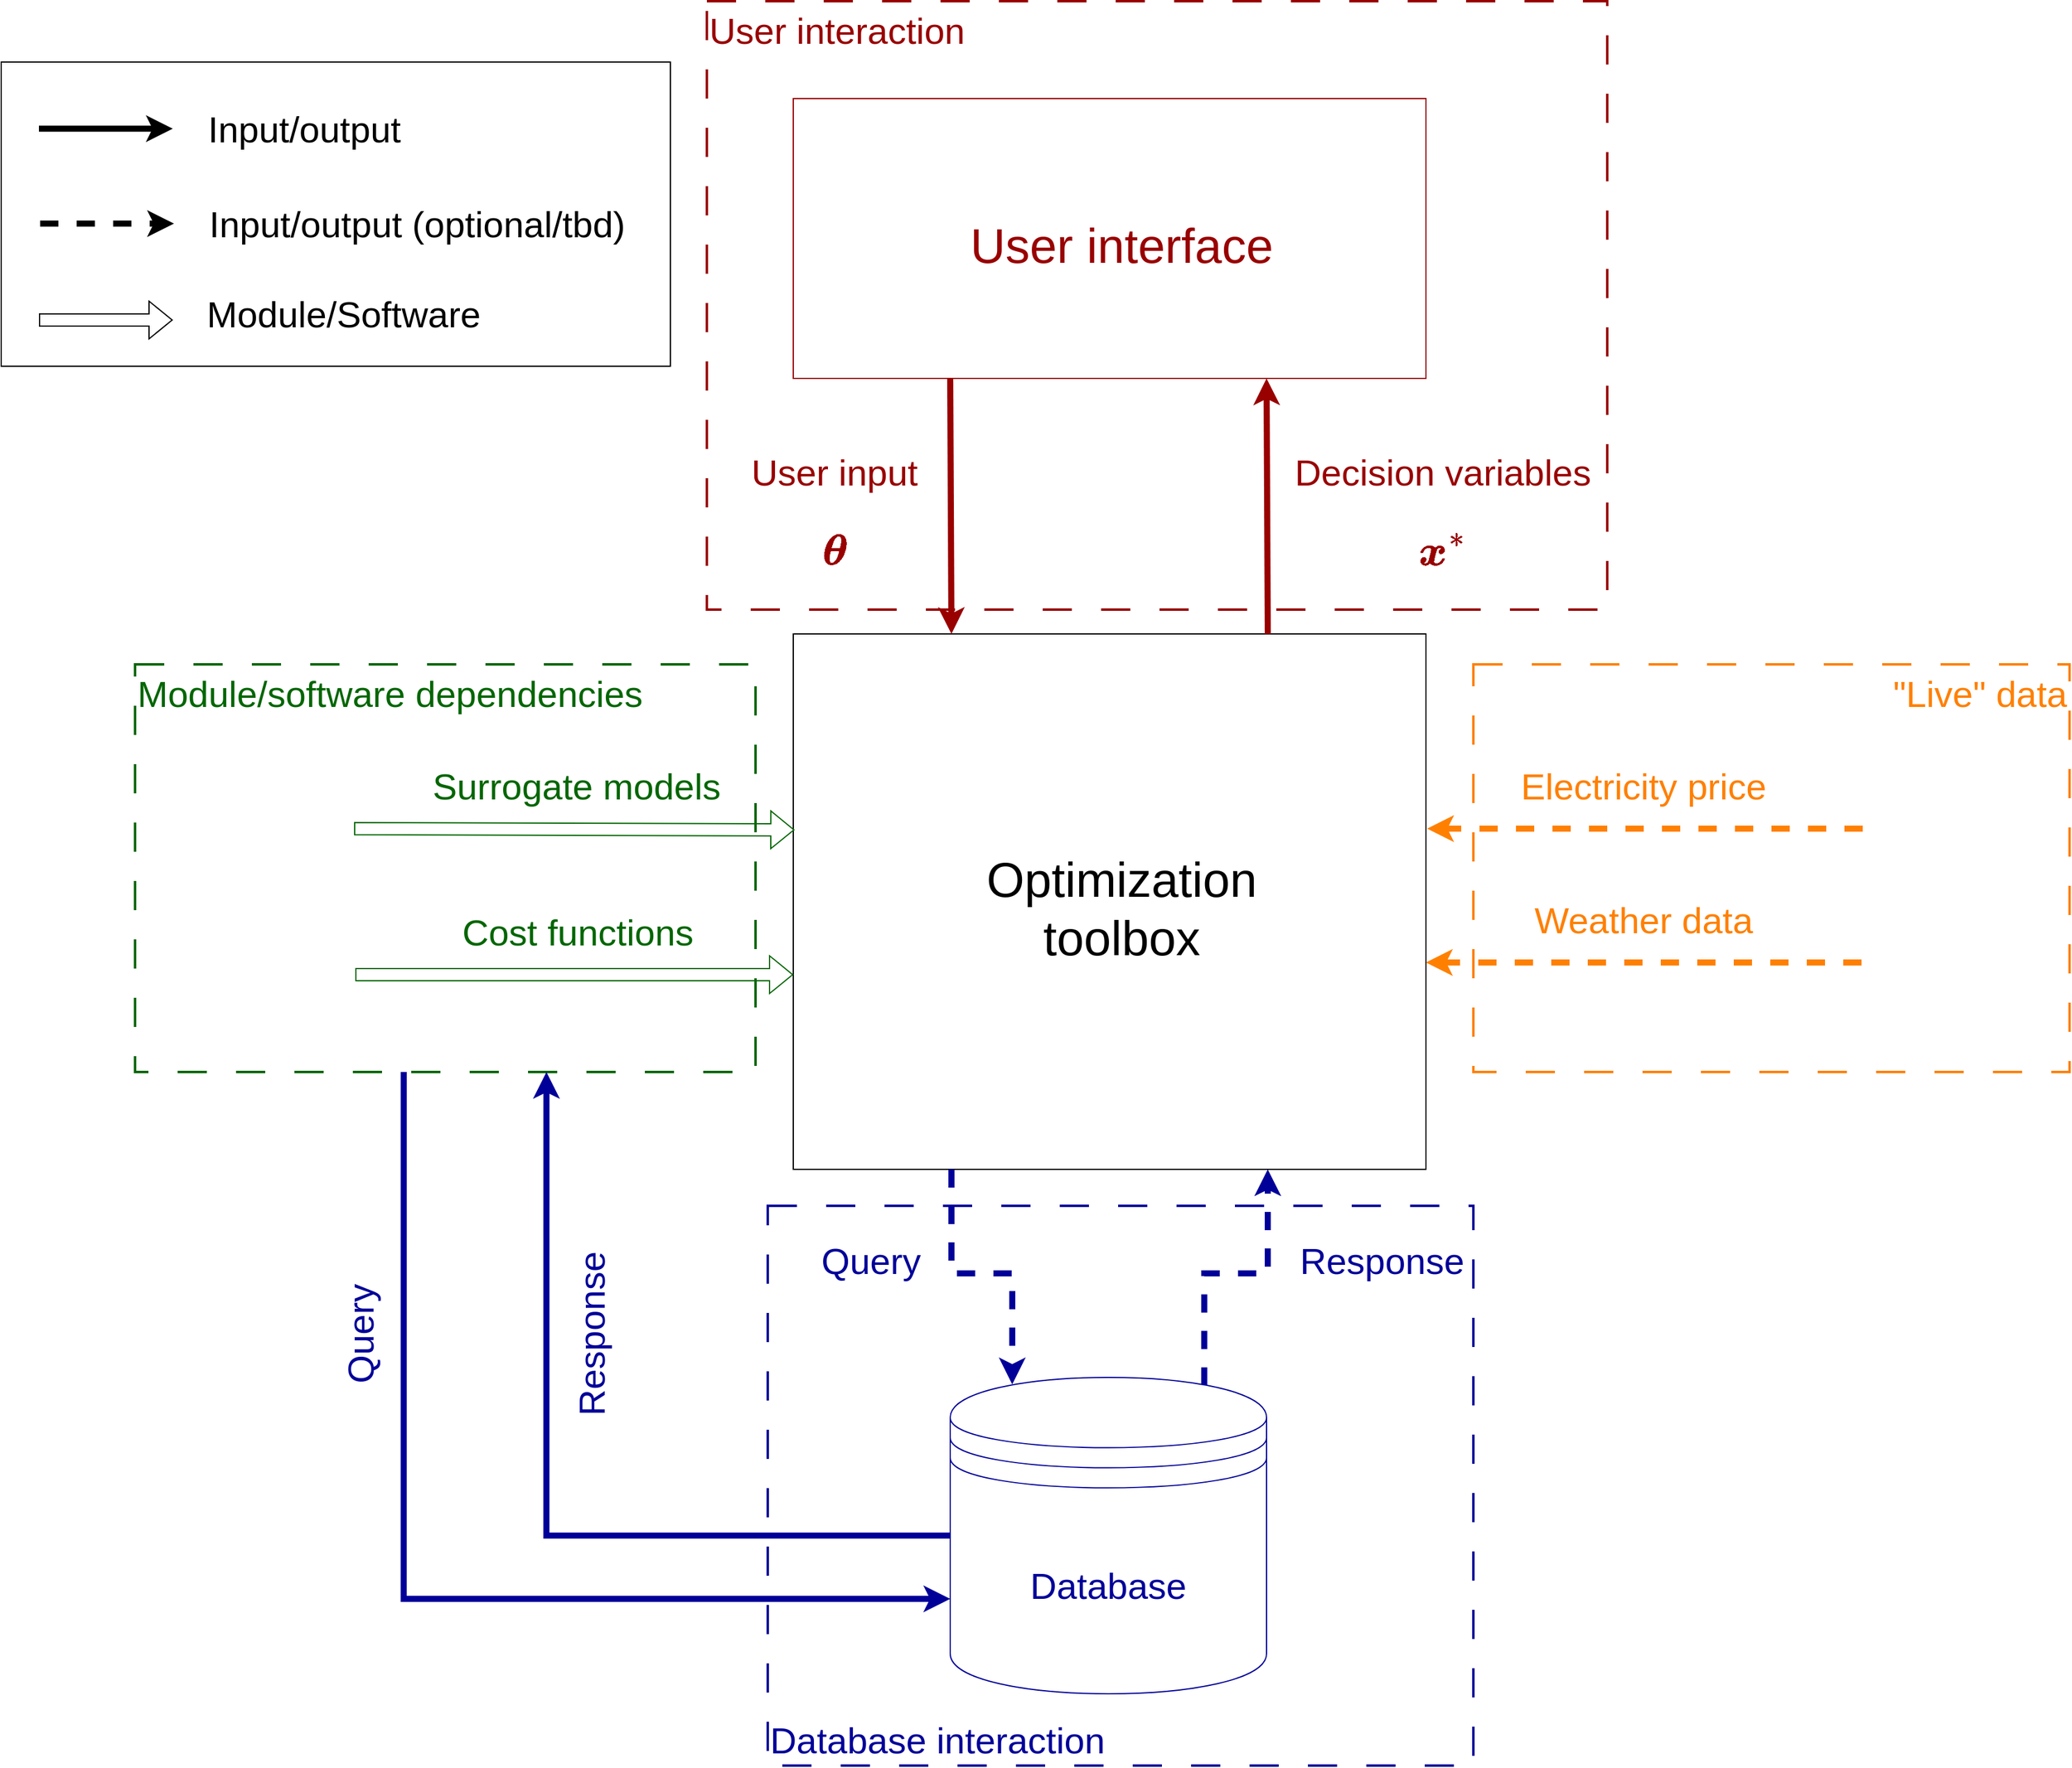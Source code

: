 <mxfile version="26.0.4">
  <diagram name="Page-1" id="zAl3V3G42ZyEV2WTPMDu">
    <mxGraphModel dx="3457" dy="2682" grid="1" gridSize="10" guides="1" tooltips="1" connect="1" arrows="1" fold="1" page="1" pageScale="1" pageWidth="850" pageHeight="1100" math="1" shadow="0">
      <root>
        <mxCell id="0" />
        <mxCell id="1" parent="0" />
        <mxCell id="vvsw3TUtI4w1d1N0UgSo-11" value="" style="rounded=0;whiteSpace=wrap;html=1;fillColor=none;" parent="1" vertex="1">
          <mxGeometry x="-370" y="-310" width="550" height="250" as="geometry" />
        </mxCell>
        <mxCell id="HOHPpLjiFJN_buEDUcy6-14" value="&lt;font style=&quot;font-size: 30px; color: rgb(153, 0, 0);&quot;&gt;User interaction&lt;/font&gt;" style="rounded=0;whiteSpace=wrap;html=1;fillColor=none;strokeColor=#990000;dashed=1;dashPattern=12 12;strokeWidth=2;align=left;verticalAlign=top;fontColor=#006600;" parent="1" vertex="1">
          <mxGeometry x="210" y="-360" width="740" height="500" as="geometry" />
        </mxCell>
        <mxCell id="HOHPpLjiFJN_buEDUcy6-11" value="&lt;font style=&quot;font-size: 30px;&quot;&gt;Module/software dependencies&lt;/font&gt;" style="rounded=0;whiteSpace=wrap;html=1;fillColor=none;strokeColor=#006600;dashed=1;dashPattern=12 12;strokeWidth=2;align=left;verticalAlign=top;fontColor=#006600;" parent="1" vertex="1">
          <mxGeometry x="-260" y="185" width="510" height="335" as="geometry" />
        </mxCell>
        <mxCell id="HOHPpLjiFJN_buEDUcy6-13" value="&lt;font style=&quot;font-size: 30px;&quot;&gt;Database interaction&lt;/font&gt;" style="rounded=0;whiteSpace=wrap;html=1;fillColor=none;strokeColor=#000099;dashed=1;dashPattern=12 12;strokeWidth=2;align=left;verticalAlign=bottom;fontColor=#000099;" parent="1" vertex="1">
          <mxGeometry x="260" y="630" width="580" height="460" as="geometry" />
        </mxCell>
        <mxCell id="PHJ-UF2AtvQlFfFWjD3D-5" value="&lt;font style=&quot;font-size: 40px;&quot;&gt;Optimization&lt;/font&gt;&lt;div&gt;&lt;font style=&quot;font-size: 40px;&quot;&gt;toolbox&lt;/font&gt;&lt;/div&gt;" style="rounded=0;labelPosition=center;verticalLabelPosition=middle;align=center;verticalAlign=middle;whiteSpace=wrap;html=1;spacingLeft=20;spacingTop=10;fontSize=30;" parent="1" vertex="1">
          <mxGeometry x="281" y="160" width="520" height="440" as="geometry" />
        </mxCell>
        <mxCell id="HOHPpLjiFJN_buEDUcy6-12" value="&lt;font style=&quot;font-size: 30px; color: rgb(255, 128, 0);&quot;&gt;&quot;Live&quot; data&lt;/font&gt;" style="rounded=0;whiteSpace=wrap;html=1;fillColor=none;strokeColor=#FF8000;dashed=1;dashPattern=12 12;strokeWidth=2;align=right;verticalAlign=top;fontColor=#FF00FF;" parent="1" vertex="1">
          <mxGeometry x="840" y="185" width="490" height="335" as="geometry" />
        </mxCell>
        <mxCell id="PHJ-UF2AtvQlFfFWjD3D-7" value="" style="endArrow=classic;html=1;rounded=0;entryX=0.25;entryY=0;entryDx=0;entryDy=0;strokeWidth=5;fontColor=#990000;strokeColor=#990000;" parent="1" target="PHJ-UF2AtvQlFfFWjD3D-5" edge="1">
          <mxGeometry width="50" height="50" relative="1" as="geometry">
            <mxPoint x="410" y="-50" as="sourcePoint" />
            <mxPoint x="170" y="-10" as="targetPoint" />
          </mxGeometry>
        </mxCell>
        <mxCell id="PHJ-UF2AtvQlFfFWjD3D-8" value="" style="endArrow=classic;html=1;rounded=0;strokeWidth=5;exitX=0.75;exitY=0;exitDx=0;exitDy=0;fontColor=#990000;strokeColor=#990000;" parent="1" source="PHJ-UF2AtvQlFfFWjD3D-5" edge="1">
          <mxGeometry width="50" height="50" relative="1" as="geometry">
            <mxPoint x="650" y="130" as="sourcePoint" />
            <mxPoint x="670" y="-50" as="targetPoint" />
          </mxGeometry>
        </mxCell>
        <mxCell id="PHJ-UF2AtvQlFfFWjD3D-9" value="" style="endArrow=classic;html=1;rounded=0;strokeWidth=5;exitX=0.25;exitY=1;exitDx=0;exitDy=0;entryX=0.196;entryY=0.022;entryDx=0;entryDy=0;entryPerimeter=0;strokeColor=#000099;edgeStyle=orthogonalEdgeStyle;dashed=1;" parent="1" source="PHJ-UF2AtvQlFfFWjD3D-5" target="uxyoxZeuOjAu9Z7nn7YK-5" edge="1">
          <mxGeometry width="50" height="50" relative="1" as="geometry">
            <mxPoint x="410" y="650" as="sourcePoint" />
            <mxPoint x="140" y="610" as="targetPoint" />
          </mxGeometry>
        </mxCell>
        <mxCell id="PHJ-UF2AtvQlFfFWjD3D-10" value="" style="endArrow=classic;html=1;rounded=0;strokeWidth=5;entryX=0.75;entryY=1;entryDx=0;entryDy=0;exitX=0.803;exitY=0.026;exitDx=0;exitDy=0;exitPerimeter=0;strokeColor=#000099;edgeStyle=orthogonalEdgeStyle;dashed=1;" parent="1" source="uxyoxZeuOjAu9Z7nn7YK-5" target="PHJ-UF2AtvQlFfFWjD3D-5" edge="1">
          <mxGeometry width="50" height="50" relative="1" as="geometry">
            <mxPoint x="580" y="610" as="sourcePoint" />
            <mxPoint x="670" y="650" as="targetPoint" />
          </mxGeometry>
        </mxCell>
        <mxCell id="PHJ-UF2AtvQlFfFWjD3D-12" value="&lt;div&gt;User input&lt;/div&gt;&lt;div&gt;\[\boldsymbol{\theta}\]&lt;/div&gt;" style="text;html=1;align=center;verticalAlign=middle;whiteSpace=wrap;rounded=0;fontSize=30;fontFamily=Helvetica;fontColor=#990000;" parent="1" vertex="1">
          <mxGeometry x="230" y="10" width="170" height="130" as="geometry" />
        </mxCell>
        <mxCell id="PHJ-UF2AtvQlFfFWjD3D-13" value="Query" style="text;html=1;align=center;verticalAlign=middle;whiteSpace=wrap;rounded=0;fontSize=30;strokeColor=none;fontColor=#000099;" parent="1" vertex="1">
          <mxGeometry x="250" y="630" width="190" height="90" as="geometry" />
        </mxCell>
        <mxCell id="PHJ-UF2AtvQlFfFWjD3D-14" value="Response" style="text;html=1;align=center;verticalAlign=middle;whiteSpace=wrap;rounded=0;fontSize=30;strokeColor=none;fontColor=#000099;" parent="1" vertex="1">
          <mxGeometry x="670" y="630" width="190" height="90" as="geometry" />
        </mxCell>
        <mxCell id="uxyoxZeuOjAu9Z7nn7YK-4" value="&lt;div&gt;Decision variables&lt;/div&gt;&lt;div&gt;\[\boldsymbol{x}^*\]&lt;/div&gt;" style="text;html=1;align=center;verticalAlign=middle;whiteSpace=wrap;rounded=0;fontSize=30;fontFamily=Helvetica;fontColor=#990000;" parent="1" vertex="1">
          <mxGeometry x="690" y="10" width="250" height="130" as="geometry" />
        </mxCell>
        <mxCell id="uxyoxZeuOjAu9Z7nn7YK-5" value="&lt;font style=&quot;font-size: 30px;&quot;&gt;Database&lt;/font&gt;" style="shape=datastore;whiteSpace=wrap;html=1;direction=east;strokeColor=#000099;fontColor=#000099;" parent="1" vertex="1">
          <mxGeometry x="410" y="771" width="260" height="260" as="geometry" />
        </mxCell>
        <mxCell id="uxyoxZeuOjAu9Z7nn7YK-7" value="Surrogate models" style="text;html=1;align=center;verticalAlign=middle;whiteSpace=wrap;rounded=0;fontSize=30;fontColor=#006600;" parent="1" vertex="1">
          <mxGeometry x="-26.96" y="240" width="260" height="90" as="geometry" />
        </mxCell>
        <mxCell id="uxyoxZeuOjAu9Z7nn7YK-9" value="Cost functions" style="text;html=1;align=center;verticalAlign=middle;whiteSpace=wrap;rounded=0;fontSize=30;fontColor=#006600;" parent="1" vertex="1">
          <mxGeometry x="-25.96" y="360" width="260" height="90" as="geometry" />
        </mxCell>
        <mxCell id="HOHPpLjiFJN_buEDUcy6-2" value="" style="shape=flexArrow;endArrow=classic;html=1;rounded=0;strokeColor=#006600;" parent="1" edge="1">
          <mxGeometry width="50" height="50" relative="1" as="geometry">
            <mxPoint x="-79" y="440" as="sourcePoint" />
            <mxPoint x="281" y="440" as="targetPoint" />
          </mxGeometry>
        </mxCell>
        <mxCell id="HOHPpLjiFJN_buEDUcy6-3" value="" style="shape=flexArrow;endArrow=classic;html=1;rounded=0;entryX=0.002;entryY=0.275;entryDx=0;entryDy=0;entryPerimeter=0;strokeColor=#006600;" parent="1" edge="1">
          <mxGeometry width="50" height="50" relative="1" as="geometry">
            <mxPoint x="-80" y="320" as="sourcePoint" />
            <mxPoint x="282.04" y="321" as="targetPoint" />
          </mxGeometry>
        </mxCell>
        <mxCell id="HOHPpLjiFJN_buEDUcy6-4" value="&lt;span style=&quot;font-size: 40px;&quot;&gt;&lt;font style=&quot;color: rgb(153, 0, 0);&quot;&gt;User interface&lt;/font&gt;&lt;/span&gt;" style="rounded=0;labelPosition=center;verticalLabelPosition=middle;align=center;verticalAlign=middle;whiteSpace=wrap;html=1;spacingLeft=20;spacingTop=10;fontSize=30;strokeColor=#990000;" parent="1" vertex="1">
          <mxGeometry x="281" y="-280" width="520" height="230" as="geometry" />
        </mxCell>
        <mxCell id="HOHPpLjiFJN_buEDUcy6-5" value="Electricity price" style="text;html=1;align=center;verticalAlign=middle;whiteSpace=wrap;rounded=0;fontSize=30;fontColor=#FF8000;" parent="1" vertex="1">
          <mxGeometry x="850" y="240" width="260" height="90" as="geometry" />
        </mxCell>
        <mxCell id="HOHPpLjiFJN_buEDUcy6-7" value="Weather data" style="text;html=1;align=center;verticalAlign=middle;whiteSpace=wrap;rounded=0;fontSize=30;fontColor=#FF8000;" parent="1" vertex="1">
          <mxGeometry x="850" y="350" width="260" height="90" as="geometry" />
        </mxCell>
        <mxCell id="BIzvtHP8uBE0xapMVY8M-1" value="" style="endArrow=classic;html=1;rounded=0;entryX=0.25;entryY=0;entryDx=0;entryDy=0;strokeWidth=5;fontColor=#990000;strokeColor=#FF8000;dashed=1;" parent="1" edge="1">
          <mxGeometry width="50" height="50" relative="1" as="geometry">
            <mxPoint x="1160" y="320" as="sourcePoint" />
            <mxPoint x="802" y="320" as="targetPoint" />
          </mxGeometry>
        </mxCell>
        <mxCell id="BIzvtHP8uBE0xapMVY8M-2" value="" style="endArrow=classic;html=1;rounded=0;entryX=0.25;entryY=0;entryDx=0;entryDy=0;strokeWidth=5;fontColor=#990000;strokeColor=#FF8000;dashed=1;" parent="1" edge="1">
          <mxGeometry width="50" height="50" relative="1" as="geometry">
            <mxPoint x="1159" y="430" as="sourcePoint" />
            <mxPoint x="801" y="430" as="targetPoint" />
          </mxGeometry>
        </mxCell>
        <mxCell id="vvsw3TUtI4w1d1N0UgSo-1" value="" style="endArrow=classic;html=1;rounded=0;strokeWidth=5;strokeColor=#000099;edgeStyle=orthogonalEdgeStyle;entryX=0;entryY=0.7;entryDx=0;entryDy=0;exitX=0.433;exitY=1;exitDx=0;exitDy=0;exitPerimeter=0;" parent="1" source="HOHPpLjiFJN_buEDUcy6-11" target="uxyoxZeuOjAu9Z7nn7YK-5" edge="1">
          <mxGeometry width="50" height="50" relative="1" as="geometry">
            <mxPoint x="-130" y="650" as="sourcePoint" />
            <mxPoint x="110" y="940" as="targetPoint" />
          </mxGeometry>
        </mxCell>
        <mxCell id="vvsw3TUtI4w1d1N0UgSo-2" value="" style="endArrow=classic;html=1;rounded=0;strokeWidth=5;entryX=0.663;entryY=1;entryDx=0;entryDy=0;exitX=0;exitY=0.5;exitDx=0;exitDy=0;strokeColor=#000099;edgeStyle=orthogonalEdgeStyle;entryPerimeter=0;" parent="1" source="uxyoxZeuOjAu9Z7nn7YK-5" target="HOHPpLjiFJN_buEDUcy6-11" edge="1">
          <mxGeometry width="50" height="50" relative="1" as="geometry">
            <mxPoint x="140" y="660" as="sourcePoint" />
            <mxPoint x="88" y="838" as="targetPoint" />
          </mxGeometry>
        </mxCell>
        <mxCell id="vvsw3TUtI4w1d1N0UgSo-3" value="Query" style="text;html=1;align=center;verticalAlign=middle;whiteSpace=wrap;rounded=0;fontSize=30;strokeColor=none;fontColor=#000099;rotation=270;" parent="1" vertex="1">
          <mxGeometry x="-170.0" y="690" width="190" height="90" as="geometry" />
        </mxCell>
        <mxCell id="vvsw3TUtI4w1d1N0UgSo-4" value="Response" style="text;html=1;align=center;verticalAlign=middle;whiteSpace=wrap;rounded=0;fontSize=30;strokeColor=none;fontColor=#000099;rotation=270;" parent="1" vertex="1">
          <mxGeometry x="20" y="690" width="190" height="90" as="geometry" />
        </mxCell>
        <mxCell id="vvsw3TUtI4w1d1N0UgSo-7" value="" style="shape=flexArrow;endArrow=classic;html=1;rounded=0;strokeColor=#000000;" parent="1" edge="1">
          <mxGeometry width="50" height="50" relative="1" as="geometry">
            <mxPoint x="-339" y="-98" as="sourcePoint" />
            <mxPoint x="-229" y="-98" as="targetPoint" />
          </mxGeometry>
        </mxCell>
        <mxCell id="vvsw3TUtI4w1d1N0UgSo-8" value="" style="endArrow=classic;html=1;rounded=0;entryX=0.25;entryY=0;entryDx=0;entryDy=0;strokeWidth=5;fontColor=#990000;strokeColor=#000000;" parent="1" edge="1">
          <mxGeometry width="50" height="50" relative="1" as="geometry">
            <mxPoint x="-339" y="-255.26" as="sourcePoint" />
            <mxPoint x="-229" y="-255.26" as="targetPoint" />
          </mxGeometry>
        </mxCell>
        <mxCell id="vvsw3TUtI4w1d1N0UgSo-9" value="&lt;font style=&quot;font-size: 30px;&quot;&gt;Input/output&lt;/font&gt;" style="text;html=1;align=left;verticalAlign=middle;whiteSpace=wrap;rounded=0;" parent="1" vertex="1">
          <mxGeometry x="-202" y="-270" width="270" height="30" as="geometry" />
        </mxCell>
        <mxCell id="vvsw3TUtI4w1d1N0UgSo-10" value="&lt;font style=&quot;font-size: 30px;&quot;&gt;Module/Software&lt;/font&gt;" style="text;html=1;align=left;verticalAlign=middle;whiteSpace=wrap;rounded=0;" parent="1" vertex="1">
          <mxGeometry x="-203" y="-118" width="250" height="30" as="geometry" />
        </mxCell>
        <mxCell id="GE6526CV_CP3bXxm4V_U-1" value="" style="endArrow=classic;html=1;rounded=0;entryX=0.25;entryY=0;entryDx=0;entryDy=0;strokeWidth=5;fontColor=#990000;strokeColor=#000000;dashed=1;" edge="1" parent="1">
          <mxGeometry width="50" height="50" relative="1" as="geometry">
            <mxPoint x="-338" y="-177.26" as="sourcePoint" />
            <mxPoint x="-228" y="-177.26" as="targetPoint" />
          </mxGeometry>
        </mxCell>
        <mxCell id="GE6526CV_CP3bXxm4V_U-2" value="&lt;font style=&quot;font-size: 30px;&quot;&gt;Input/output (optional/tbd)&lt;/font&gt;" style="text;html=1;align=left;verticalAlign=middle;whiteSpace=wrap;rounded=0;" vertex="1" parent="1">
          <mxGeometry x="-201" y="-192" width="367" height="30" as="geometry" />
        </mxCell>
      </root>
    </mxGraphModel>
  </diagram>
</mxfile>
